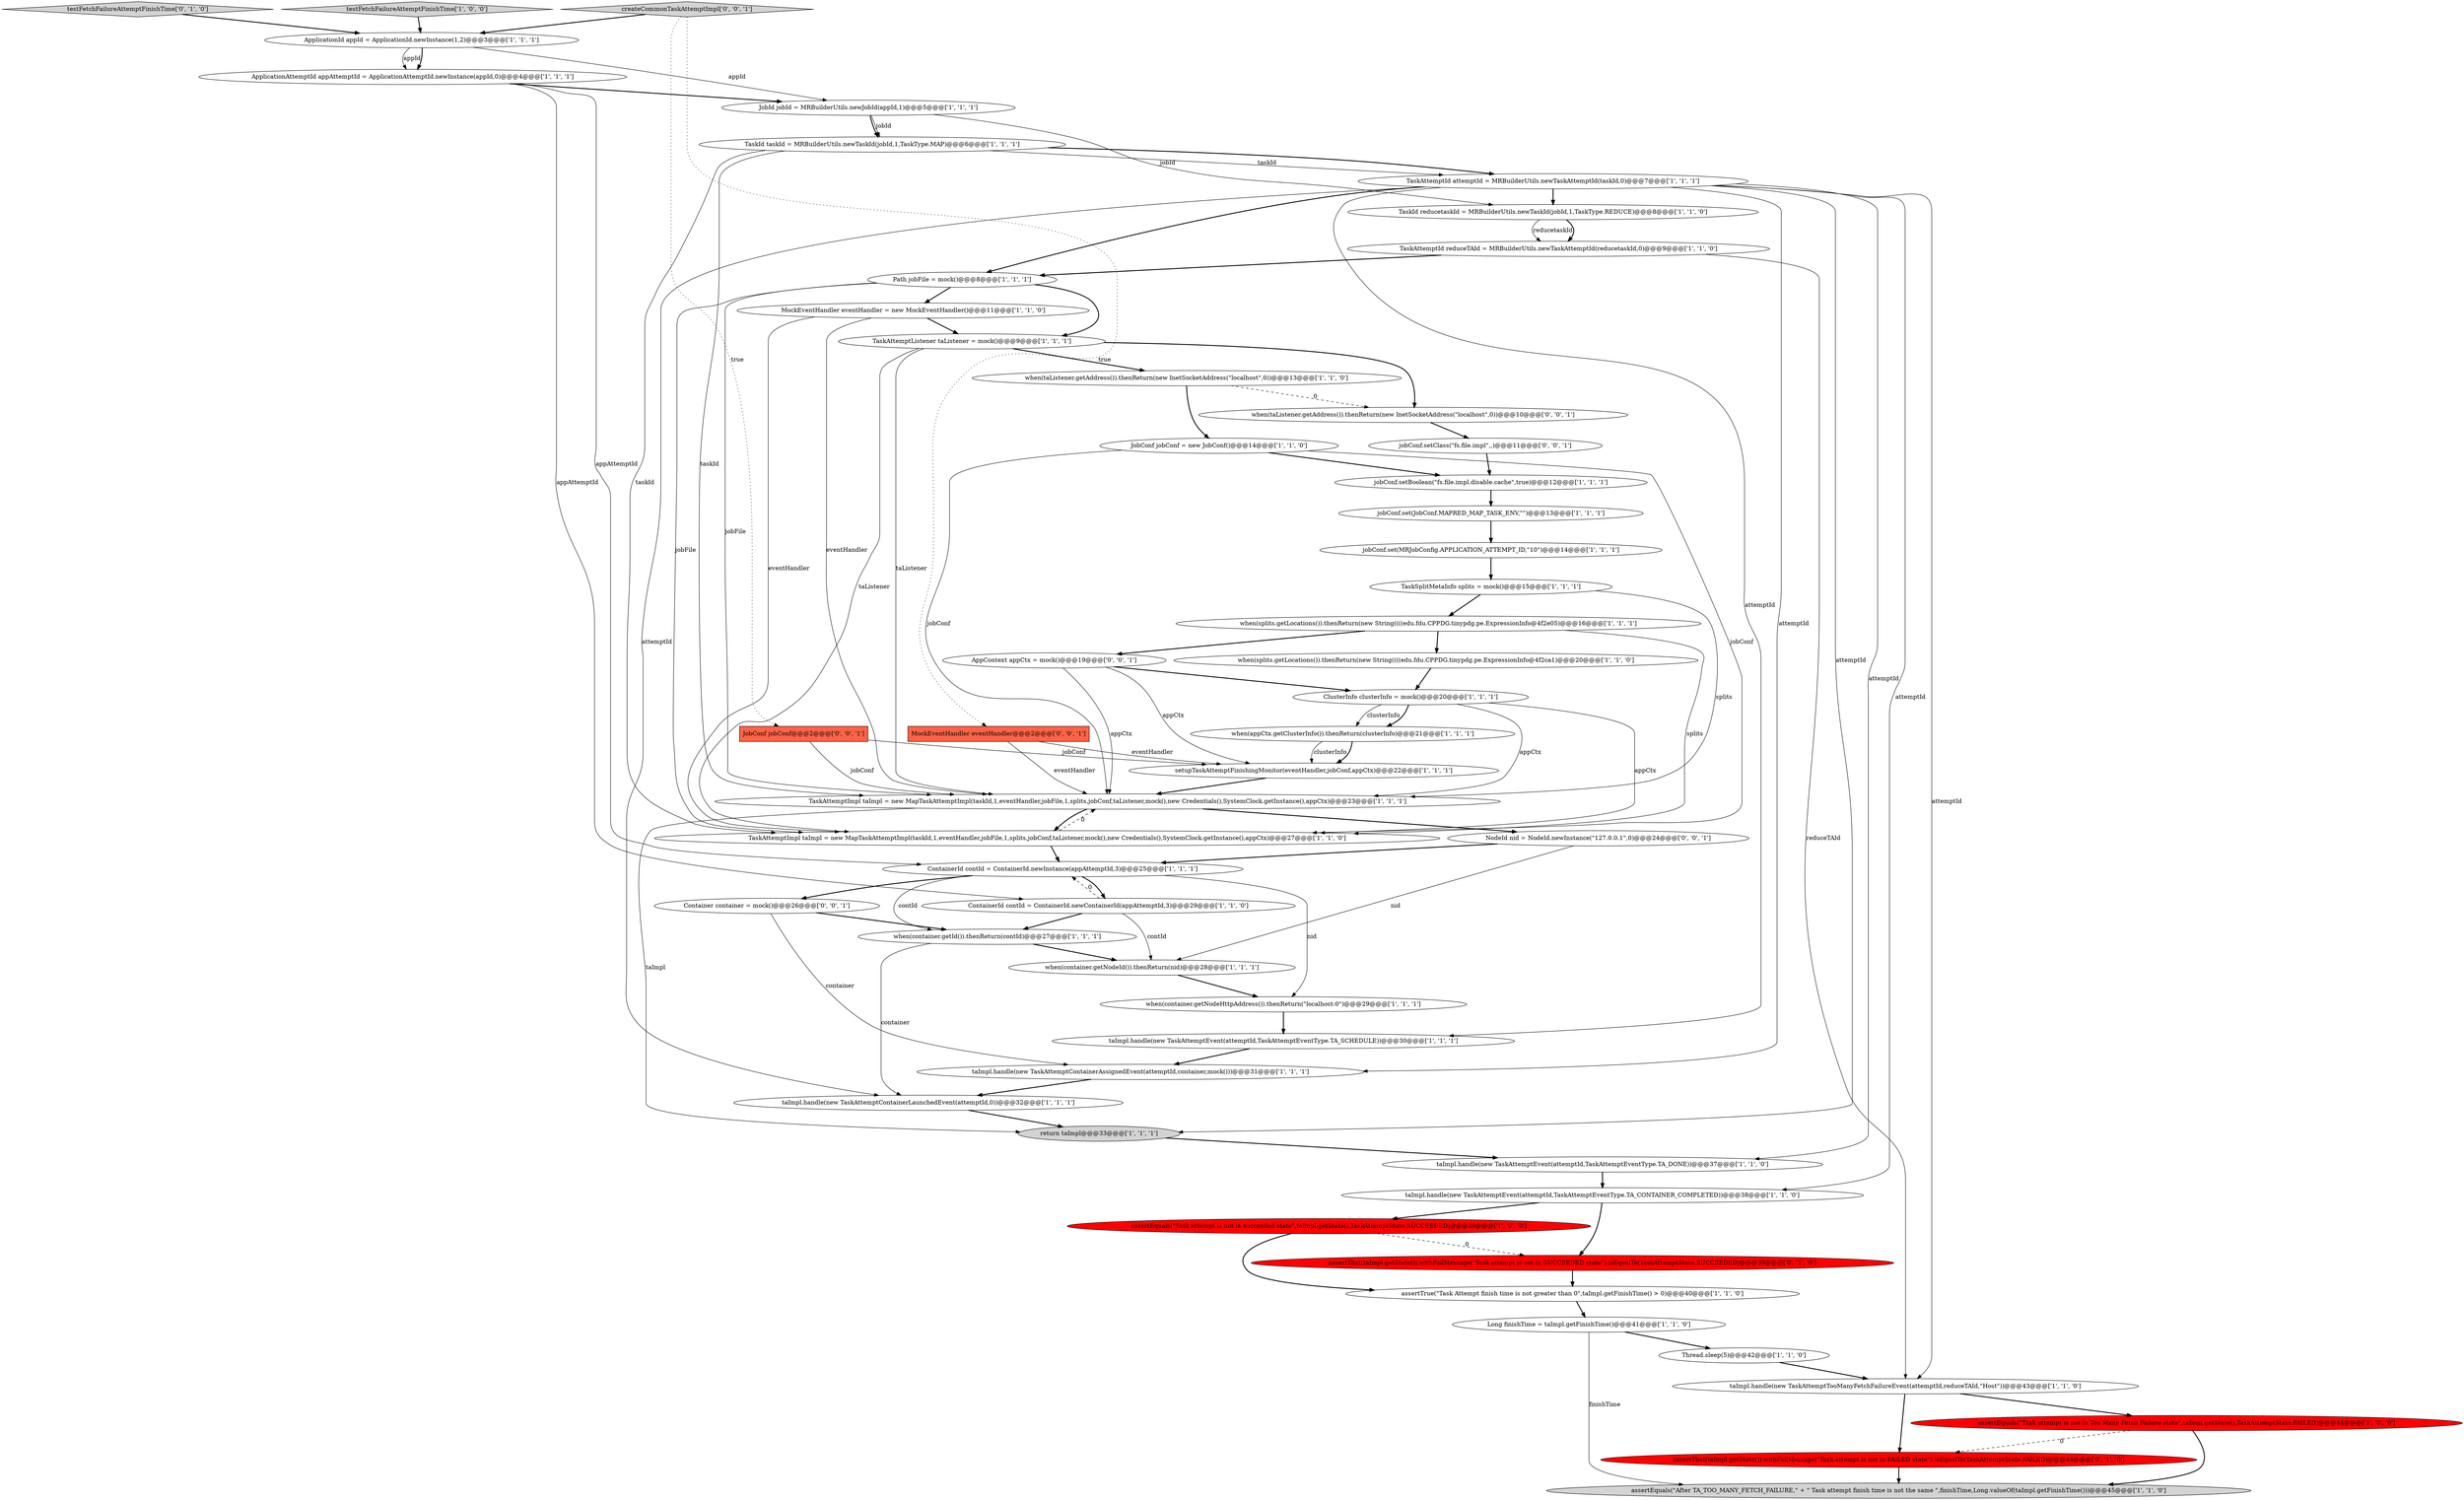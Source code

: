 digraph {
22 [style = filled, label = "TaskSplitMetaInfo splits = mock()@@@15@@@['1', '1', '1']", fillcolor = white, shape = ellipse image = "AAA0AAABBB1BBB"];
35 [style = filled, label = "when(appCtx.getClusterInfo()).thenReturn(clusterInfo)@@@21@@@['1', '1', '1']", fillcolor = white, shape = ellipse image = "AAA0AAABBB1BBB"];
37 [style = filled, label = "TaskId taskId = MRBuilderUtils.newTaskId(jobId,1,TaskType.MAP)@@@6@@@['1', '1', '1']", fillcolor = white, shape = ellipse image = "AAA0AAABBB1BBB"];
44 [style = filled, label = "assertThat(taImpl.getState()).withFailMessage(\"Task attempt is not in SUCCEEDED state\").isEqualTo(TaskAttemptState.SUCCEEDED)@@@39@@@['0', '1', '0']", fillcolor = red, shape = ellipse image = "AAA1AAABBB2BBB"];
2 [style = filled, label = "taImpl.handle(new TaskAttemptTooManyFetchFailureEvent(attemptId,reduceTAId,\"Host\"))@@@43@@@['1', '1', '0']", fillcolor = white, shape = ellipse image = "AAA0AAABBB1BBB"];
41 [style = filled, label = "assertEquals(\"Task attempt is not in succeeded state\",taImpl.getState(),TaskAttemptState.SUCCEEDED)@@@39@@@['1', '0', '0']", fillcolor = red, shape = ellipse image = "AAA1AAABBB1BBB"];
11 [style = filled, label = "TaskAttemptListener taListener = mock()@@@9@@@['1', '1', '1']", fillcolor = white, shape = ellipse image = "AAA0AAABBB1BBB"];
27 [style = filled, label = "jobConf.set(JobConf.MAPRED_MAP_TASK_ENV,\"\")@@@13@@@['1', '1', '1']", fillcolor = white, shape = ellipse image = "AAA0AAABBB1BBB"];
32 [style = filled, label = "taImpl.handle(new TaskAttemptEvent(attemptId,TaskAttemptEventType.TA_CONTAINER_COMPLETED))@@@38@@@['1', '1', '0']", fillcolor = white, shape = ellipse image = "AAA0AAABBB1BBB"];
9 [style = filled, label = "when(container.getNodeId()).thenReturn(nid)@@@28@@@['1', '1', '1']", fillcolor = white, shape = ellipse image = "AAA0AAABBB1BBB"];
46 [style = filled, label = "JobConf jobConf@@@2@@@['0', '0', '1']", fillcolor = tomato, shape = box image = "AAA0AAABBB3BBB"];
0 [style = filled, label = "JobConf jobConf = new JobConf()@@@14@@@['1', '1', '0']", fillcolor = white, shape = ellipse image = "AAA0AAABBB1BBB"];
48 [style = filled, label = "Container container = mock()@@@26@@@['0', '0', '1']", fillcolor = white, shape = ellipse image = "AAA0AAABBB3BBB"];
6 [style = filled, label = "taImpl.handle(new TaskAttemptEvent(attemptId,TaskAttemptEventType.TA_SCHEDULE))@@@30@@@['1', '1', '1']", fillcolor = white, shape = ellipse image = "AAA0AAABBB1BBB"];
29 [style = filled, label = "ContainerId contId = ContainerId.newContainerId(appAttemptId,3)@@@29@@@['1', '1', '0']", fillcolor = white, shape = ellipse image = "AAA0AAABBB1BBB"];
30 [style = filled, label = "Long finishTime = taImpl.getFinishTime()@@@41@@@['1', '1', '0']", fillcolor = white, shape = ellipse image = "AAA0AAABBB1BBB"];
28 [style = filled, label = "when(taListener.getAddress()).thenReturn(new InetSocketAddress(\"localhost\",0))@@@13@@@['1', '1', '0']", fillcolor = white, shape = ellipse image = "AAA0AAABBB1BBB"];
47 [style = filled, label = "jobConf.setClass(\"fs.file.impl\",,)@@@11@@@['0', '0', '1']", fillcolor = white, shape = ellipse image = "AAA0AAABBB3BBB"];
19 [style = filled, label = "jobConf.setBoolean(\"fs.file.impl.disable.cache\",true)@@@12@@@['1', '1', '1']", fillcolor = white, shape = ellipse image = "AAA0AAABBB1BBB"];
13 [style = filled, label = "assertEquals(\"After TA_TOO_MANY_FETCH_FAILURE,\" + \" Task attempt finish time is not the same \",finishTime,Long.valueOf(taImpl.getFinishTime()))@@@45@@@['1', '1', '0']", fillcolor = lightgray, shape = ellipse image = "AAA0AAABBB1BBB"];
39 [style = filled, label = "when(container.getNodeHttpAddress()).thenReturn(\"localhost:0\")@@@29@@@['1', '1', '1']", fillcolor = white, shape = ellipse image = "AAA0AAABBB1BBB"];
45 [style = filled, label = "NodeId nid = NodeId.newInstance(\"127.0.0.1\",0)@@@24@@@['0', '0', '1']", fillcolor = white, shape = ellipse image = "AAA0AAABBB3BBB"];
40 [style = filled, label = "ApplicationAttemptId appAttemptId = ApplicationAttemptId.newInstance(appId,0)@@@4@@@['1', '1', '1']", fillcolor = white, shape = ellipse image = "AAA0AAABBB1BBB"];
3 [style = filled, label = "testFetchFailureAttemptFinishTime['1', '0', '0']", fillcolor = lightgray, shape = diamond image = "AAA0AAABBB1BBB"];
26 [style = filled, label = "assertTrue(\"Task Attempt finish time is not greater than 0\",taImpl.getFinishTime() > 0)@@@40@@@['1', '1', '0']", fillcolor = white, shape = ellipse image = "AAA0AAABBB1BBB"];
15 [style = filled, label = "TaskAttemptId attemptId = MRBuilderUtils.newTaskAttemptId(taskId,0)@@@7@@@['1', '1', '1']", fillcolor = white, shape = ellipse image = "AAA0AAABBB1BBB"];
42 [style = filled, label = "testFetchFailureAttemptFinishTime['0', '1', '0']", fillcolor = lightgray, shape = diamond image = "AAA0AAABBB2BBB"];
25 [style = filled, label = "TaskAttemptId reduceTAId = MRBuilderUtils.newTaskAttemptId(reducetaskId,0)@@@9@@@['1', '1', '0']", fillcolor = white, shape = ellipse image = "AAA0AAABBB1BBB"];
38 [style = filled, label = "JobId jobId = MRBuilderUtils.newJobId(appId,1)@@@5@@@['1', '1', '1']", fillcolor = white, shape = ellipse image = "AAA0AAABBB1BBB"];
21 [style = filled, label = "return taImpl@@@33@@@['1', '1', '1']", fillcolor = lightgray, shape = ellipse image = "AAA0AAABBB1BBB"];
18 [style = filled, label = "TaskAttemptImpl taImpl = new MapTaskAttemptImpl(taskId,1,eventHandler,jobFile,1,splits,jobConf,taListener,mock(),new Credentials(),SystemClock.getInstance(),appCtx)@@@23@@@['1', '1', '1']", fillcolor = white, shape = ellipse image = "AAA0AAABBB1BBB"];
16 [style = filled, label = "ClusterInfo clusterInfo = mock()@@@20@@@['1', '1', '1']", fillcolor = white, shape = ellipse image = "AAA0AAABBB1BBB"];
33 [style = filled, label = "ContainerId contId = ContainerId.newInstance(appAttemptId,3)@@@25@@@['1', '1', '1']", fillcolor = white, shape = ellipse image = "AAA0AAABBB1BBB"];
1 [style = filled, label = "TaskAttemptImpl taImpl = new MapTaskAttemptImpl(taskId,1,eventHandler,jobFile,1,splits,jobConf,taListener,mock(),new Credentials(),SystemClock.getInstance(),appCtx)@@@27@@@['1', '1', '0']", fillcolor = white, shape = ellipse image = "AAA0AAABBB1BBB"];
24 [style = filled, label = "when(container.getId()).thenReturn(contId)@@@27@@@['1', '1', '1']", fillcolor = white, shape = ellipse image = "AAA0AAABBB1BBB"];
34 [style = filled, label = "assertEquals(\"Task attempt is not in Too Many Fetch Failure state\",taImpl.getState(),TaskAttemptState.FAILED)@@@44@@@['1', '0', '0']", fillcolor = red, shape = ellipse image = "AAA1AAABBB1BBB"];
8 [style = filled, label = "TaskId reducetaskId = MRBuilderUtils.newTaskId(jobId,1,TaskType.REDUCE)@@@8@@@['1', '1', '0']", fillcolor = white, shape = ellipse image = "AAA0AAABBB1BBB"];
51 [style = filled, label = "createCommonTaskAttemptImpl['0', '0', '1']", fillcolor = lightgray, shape = diamond image = "AAA0AAABBB3BBB"];
14 [style = filled, label = "taImpl.handle(new TaskAttemptContainerAssignedEvent(attemptId,container,mock()))@@@31@@@['1', '1', '1']", fillcolor = white, shape = ellipse image = "AAA0AAABBB1BBB"];
17 [style = filled, label = "Path jobFile = mock()@@@8@@@['1', '1', '1']", fillcolor = white, shape = ellipse image = "AAA0AAABBB1BBB"];
23 [style = filled, label = "when(splits.getLocations()).thenReturn(new String((((edu.fdu.CPPDG.tinypdg.pe.ExpressionInfo@4f2e05)@@@16@@@['1', '1', '1']", fillcolor = white, shape = ellipse image = "AAA0AAABBB1BBB"];
10 [style = filled, label = "ApplicationId appId = ApplicationId.newInstance(1,2)@@@3@@@['1', '1', '1']", fillcolor = white, shape = ellipse image = "AAA0AAABBB1BBB"];
4 [style = filled, label = "setupTaskAttemptFinishingMonitor(eventHandler,jobConf,appCtx)@@@22@@@['1', '1', '1']", fillcolor = white, shape = ellipse image = "AAA0AAABBB1BBB"];
36 [style = filled, label = "jobConf.set(MRJobConfig.APPLICATION_ATTEMPT_ID,\"10\")@@@14@@@['1', '1', '1']", fillcolor = white, shape = ellipse image = "AAA0AAABBB1BBB"];
31 [style = filled, label = "Thread.sleep(5)@@@42@@@['1', '1', '0']", fillcolor = white, shape = ellipse image = "AAA0AAABBB1BBB"];
43 [style = filled, label = "assertThat(taImpl.getState()).withFailMessage(\"Task attempt is not in FAILED state\").isEqualTo(TaskAttemptState.FAILED)@@@44@@@['0', '1', '0']", fillcolor = red, shape = ellipse image = "AAA1AAABBB2BBB"];
5 [style = filled, label = "when(splits.getLocations()).thenReturn(new String((((edu.fdu.CPPDG.tinypdg.pe.ExpressionInfo@4f2ca1)@@@20@@@['1', '1', '0']", fillcolor = white, shape = ellipse image = "AAA0AAABBB1BBB"];
12 [style = filled, label = "MockEventHandler eventHandler = new MockEventHandler()@@@11@@@['1', '1', '0']", fillcolor = white, shape = ellipse image = "AAA0AAABBB1BBB"];
49 [style = filled, label = "AppContext appCtx = mock()@@@19@@@['0', '0', '1']", fillcolor = white, shape = ellipse image = "AAA0AAABBB3BBB"];
52 [style = filled, label = "when(taListener.getAddress()).thenReturn(new InetSocketAddress(\"localhost\",0))@@@10@@@['0', '0', '1']", fillcolor = white, shape = ellipse image = "AAA0AAABBB3BBB"];
20 [style = filled, label = "taImpl.handle(new TaskAttemptEvent(attemptId,TaskAttemptEventType.TA_DONE))@@@37@@@['1', '1', '0']", fillcolor = white, shape = ellipse image = "AAA0AAABBB1BBB"];
50 [style = filled, label = "MockEventHandler eventHandler@@@2@@@['0', '0', '1']", fillcolor = tomato, shape = box image = "AAA0AAABBB3BBB"];
7 [style = filled, label = "taImpl.handle(new TaskAttemptContainerLaunchedEvent(attemptId,0))@@@32@@@['1', '1', '1']", fillcolor = white, shape = ellipse image = "AAA0AAABBB1BBB"];
35->4 [style = solid, label="clusterInfo"];
49->16 [style = bold, label=""];
15->20 [style = solid, label="attemptId"];
0->18 [style = solid, label="jobConf"];
45->33 [style = bold, label=""];
39->6 [style = bold, label=""];
50->18 [style = solid, label="eventHandler"];
37->15 [style = bold, label=""];
1->18 [style = dashed, label="0"];
40->38 [style = bold, label=""];
51->10 [style = bold, label=""];
18->45 [style = bold, label=""];
0->1 [style = solid, label="jobConf"];
49->4 [style = solid, label="appCtx"];
16->35 [style = solid, label="clusterInfo"];
14->7 [style = bold, label=""];
28->0 [style = bold, label=""];
15->17 [style = bold, label=""];
1->33 [style = bold, label=""];
52->47 [style = bold, label=""];
8->25 [style = solid, label="reducetaskId"];
15->6 [style = solid, label="attemptId"];
18->21 [style = solid, label="taImpl"];
10->40 [style = solid, label="appId"];
48->14 [style = solid, label="container"];
33->48 [style = bold, label=""];
40->29 [style = solid, label="appAttemptId"];
17->18 [style = solid, label="jobFile"];
15->21 [style = solid, label="attemptId"];
10->38 [style = solid, label="appId"];
48->24 [style = bold, label=""];
28->52 [style = dashed, label="0"];
34->43 [style = dashed, label="0"];
11->18 [style = solid, label="taListener"];
16->1 [style = solid, label="appCtx"];
45->9 [style = solid, label="nid"];
11->28 [style = bold, label=""];
23->49 [style = bold, label=""];
9->39 [style = bold, label=""];
16->18 [style = solid, label="appCtx"];
0->19 [style = bold, label=""];
2->34 [style = bold, label=""];
12->11 [style = bold, label=""];
29->33 [style = dashed, label="0"];
33->39 [style = solid, label="nid"];
31->2 [style = bold, label=""];
24->7 [style = solid, label="container"];
4->18 [style = bold, label=""];
37->1 [style = solid, label="taskId"];
12->18 [style = solid, label="eventHandler"];
38->8 [style = solid, label="jobId"];
22->23 [style = bold, label=""];
12->1 [style = solid, label="eventHandler"];
15->32 [style = solid, label="attemptId"];
22->18 [style = solid, label="splits"];
33->29 [style = bold, label=""];
49->18 [style = solid, label="appCtx"];
43->13 [style = bold, label=""];
30->13 [style = solid, label="finishTime"];
3->10 [style = bold, label=""];
50->4 [style = solid, label="eventHandler"];
18->1 [style = bold, label=""];
38->37 [style = bold, label=""];
2->43 [style = bold, label=""];
23->5 [style = bold, label=""];
11->1 [style = solid, label="taListener"];
40->33 [style = solid, label="appAttemptId"];
25->17 [style = bold, label=""];
15->2 [style = solid, label="attemptId"];
15->7 [style = solid, label="attemptId"];
5->16 [style = bold, label=""];
17->12 [style = bold, label=""];
30->31 [style = bold, label=""];
17->1 [style = solid, label="jobFile"];
10->40 [style = bold, label=""];
32->44 [style = bold, label=""];
38->37 [style = solid, label="jobId"];
32->41 [style = bold, label=""];
23->1 [style = solid, label="splits"];
15->8 [style = bold, label=""];
24->9 [style = bold, label=""];
27->36 [style = bold, label=""];
29->9 [style = solid, label="contId"];
34->13 [style = bold, label=""];
20->32 [style = bold, label=""];
11->52 [style = bold, label=""];
33->24 [style = solid, label="contId"];
46->18 [style = solid, label="jobConf"];
35->4 [style = bold, label=""];
26->30 [style = bold, label=""];
6->14 [style = bold, label=""];
21->20 [style = bold, label=""];
44->26 [style = bold, label=""];
37->18 [style = solid, label="taskId"];
19->27 [style = bold, label=""];
42->10 [style = bold, label=""];
47->19 [style = bold, label=""];
7->21 [style = bold, label=""];
41->26 [style = bold, label=""];
15->14 [style = solid, label="attemptId"];
16->35 [style = bold, label=""];
37->15 [style = solid, label="taskId"];
51->50 [style = dotted, label="true"];
29->24 [style = bold, label=""];
25->2 [style = solid, label="reduceTAId"];
46->4 [style = solid, label="jobConf"];
8->25 [style = bold, label=""];
41->44 [style = dashed, label="0"];
51->46 [style = dotted, label="true"];
17->11 [style = bold, label=""];
36->22 [style = bold, label=""];
}
